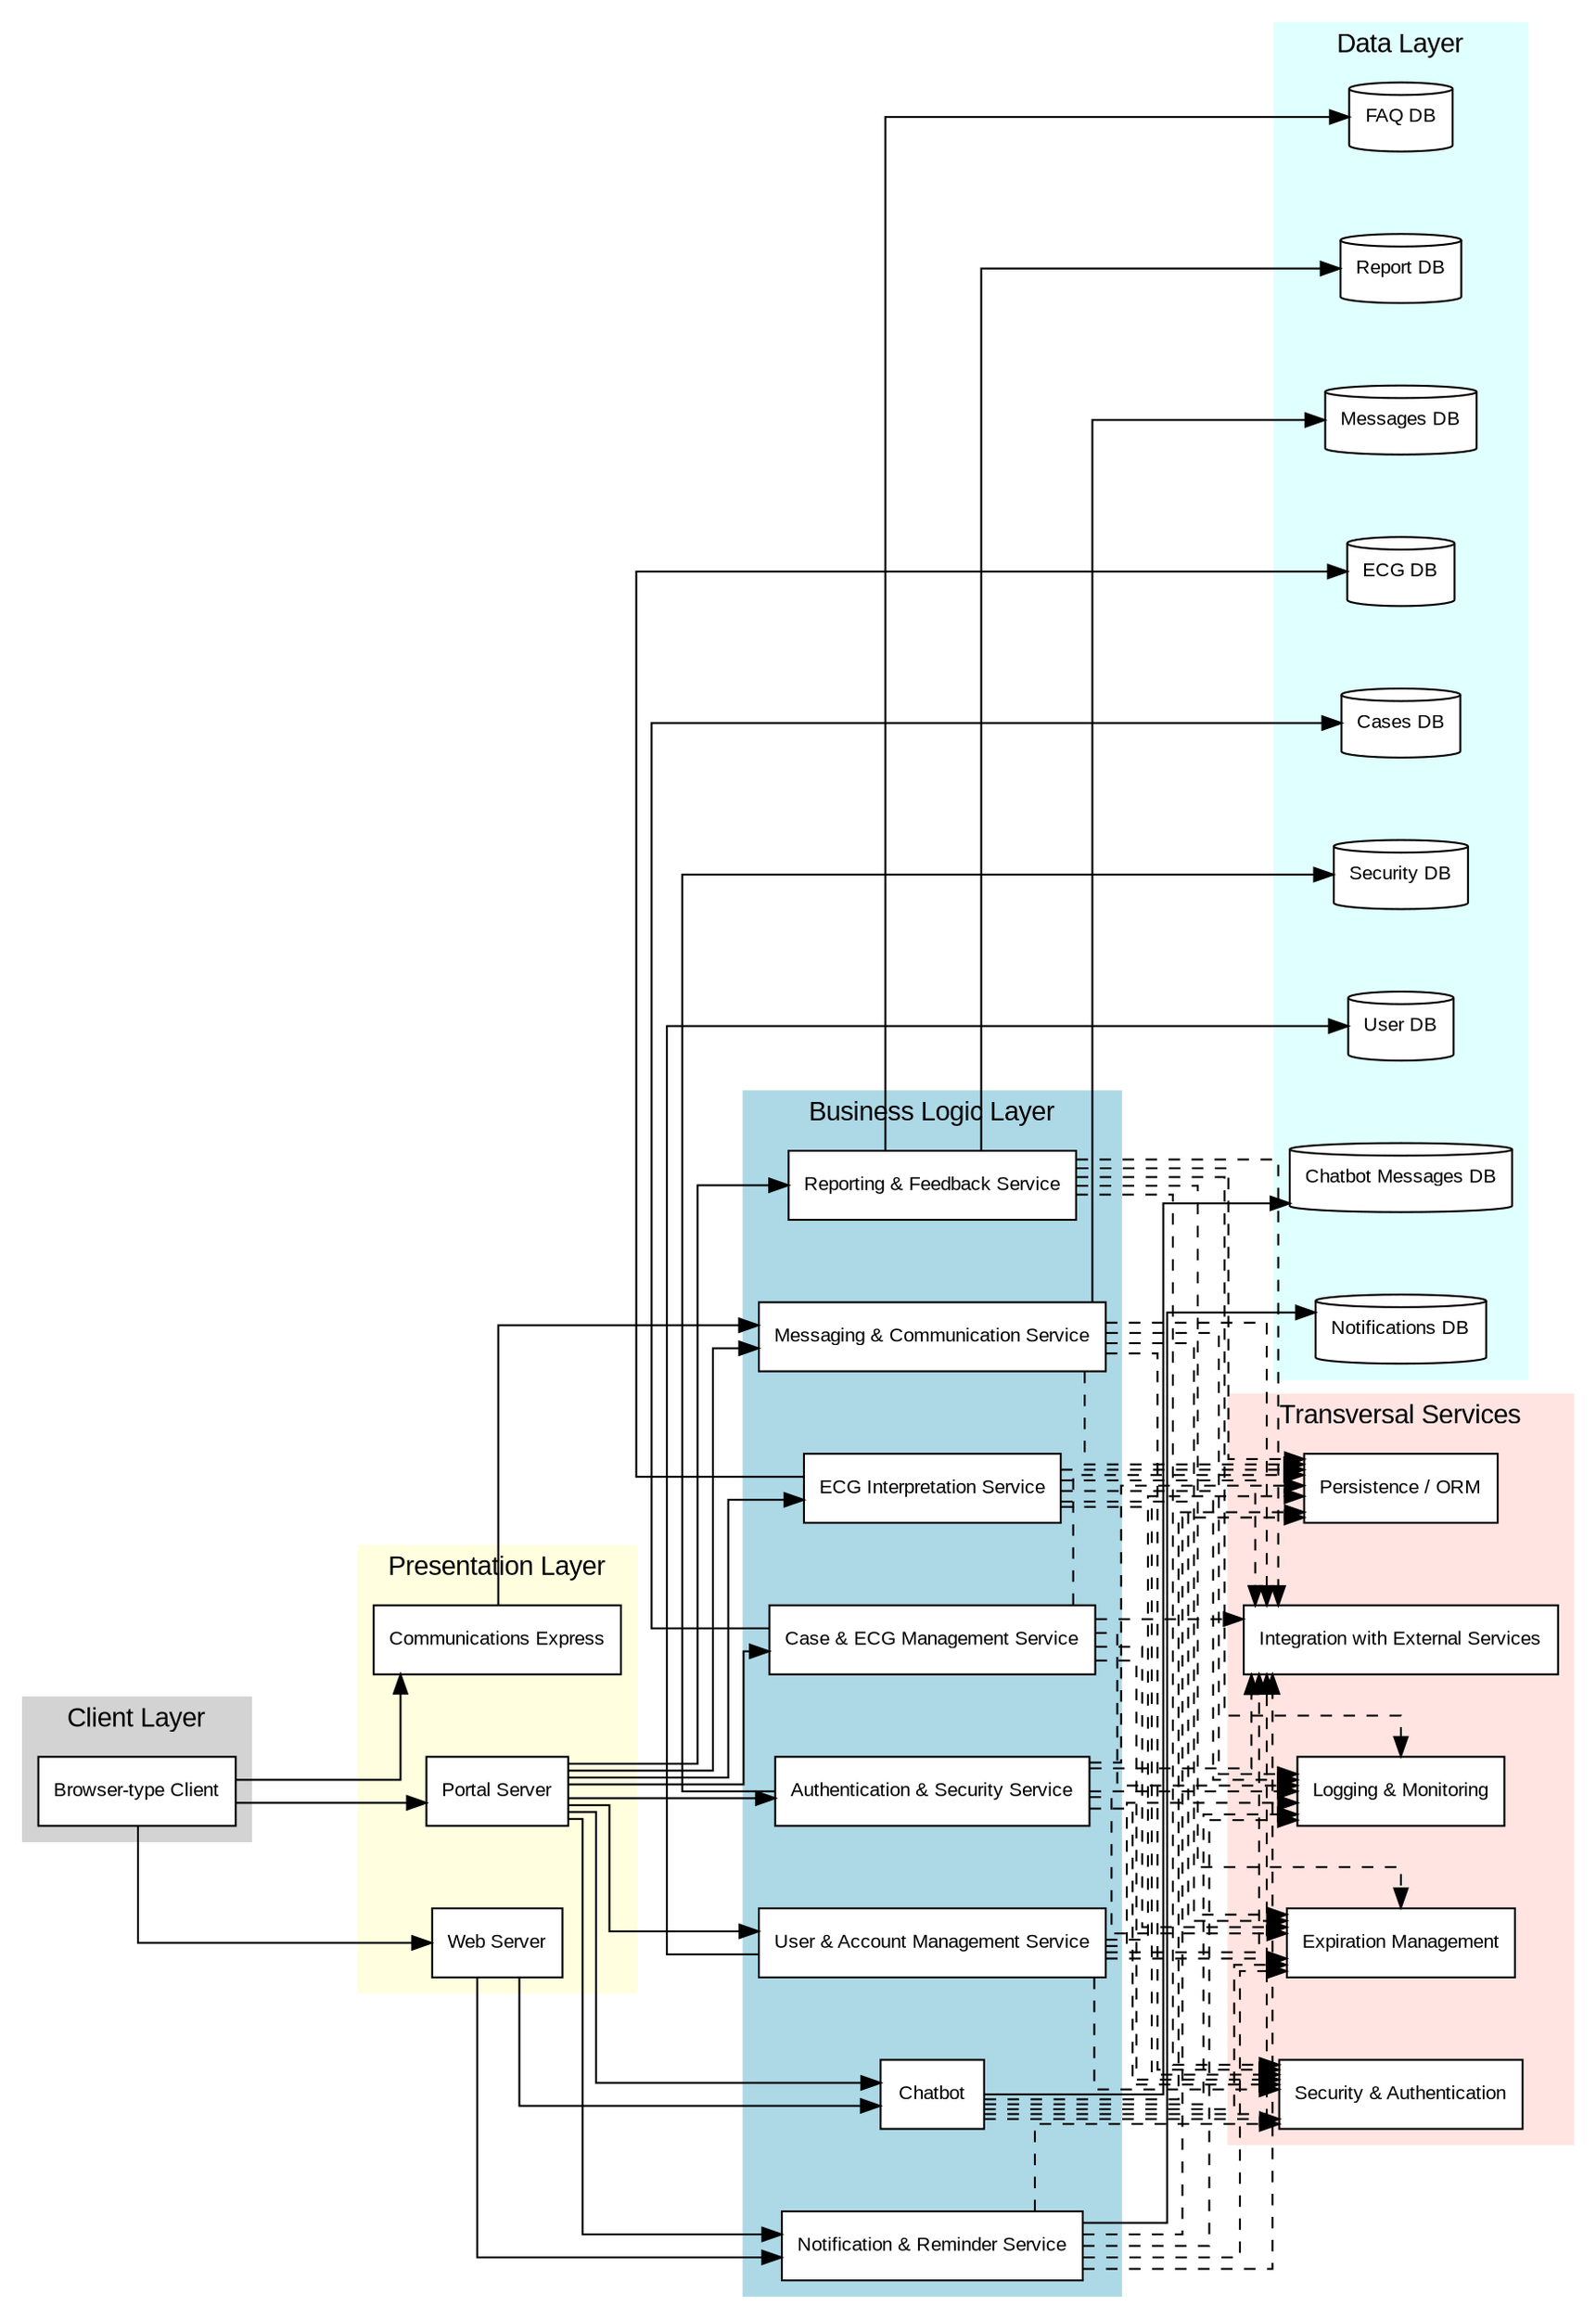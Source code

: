 digraph Architecture {
    rankdir=LR;
    splines=ortho;
    nodesep=0.6;
    ranksep=1.0;
    fontname="Arial";

    node [shape=rectangle style=filled fontname="Arial" fontsize=10];

    // --- Layers ---
    subgraph cluster_client {
        label="Client Layer";
        style=filled;
        color=lightgrey;
        Client [label="Browser-type Client", shape=rectangle, fillcolor=white];
    }

    subgraph cluster_presentation {
        label="Presentation Layer";
        style=filled;
        color=lightyellow;
        Portal [label="Portal Server", fillcolor=white];
        CommExpress [label="Communications Express", fillcolor=white];
        WebServer [label="Web Server", fillcolor=white];
    }

    subgraph cluster_business {
        label="Business Logic Layer";
        style=filled;
        color=lightblue;
        Auth [label="Authentication & Security Service", fillcolor=white];
        UserMgmt [label="User & Account Management Service", fillcolor=white];
        Messaging [label="Messaging & Communication Service", fillcolor=white];
        CaseMgmt [label="Case & ECG Management Service", fillcolor=white];
        ECGInterp [label="ECG Interpretation Service", fillcolor=white];
        Reporting [label="Reporting & Feedback Service", fillcolor=white];
        Chatbot [label="Chatbot", fillcolor=white];
        Reminder [label="Notification & Reminder Service", fillcolor=white];
    }

    subgraph cluster_data {
        label="Data Layer";
        style=filled;
        color=lightcyan;
        SecurityDB [label="Security DB", fillcolor=white, shape=cylinder];
        UserDB [label="User DB", fillcolor=white, shape=cylinder];
        MsgDB [label="Messages DB", fillcolor=white, shape=cylinder];
        ECGDB [label="ECG DB", fillcolor=white, shape=cylinder];
        CasesDB [label="Cases DB", fillcolor=white, shape=cylinder];
        ReportDB [label="Report DB", fillcolor=white, shape=cylinder];
        FAQDB [label="FAQ DB", fillcolor=white, shape=cylinder];
        ChatbotDB [label="Chatbot Messages DB", fillcolor=white, shape=cylinder];
        NotifDB [label="Notifications DB", fillcolor=white, shape=cylinder];
    }

    subgraph cluster_services {
        label="Transversal Services";
        style=filled;
        color=mistyrose;
        SecAuth [label="Security & Authentication", fillcolor=white];
        Persistence [label="Persistence / ORM", fillcolor=white];
        Integration [label="Integration with External Services", fillcolor=white];
        Logging [label="Logging & Monitoring", fillcolor=white];
        Expiration [label="Expiration Management", fillcolor=white];
    }

    // --- Connections ---
    Client -> Portal;
    Client -> CommExpress;
    Client -> WebServer;

    Portal -> {Auth UserMgmt Messaging CaseMgmt ECGInterp Reporting Chatbot Reminder};
    CommExpress -> Messaging;
    WebServer -> {Chatbot Reminder};

    Auth -> SecurityDB;
    UserMgmt -> UserDB;
    Messaging -> MsgDB;
    CaseMgmt -> CasesDB;
    ECGInterp -> ECGDB;
    Reporting -> ReportDB;
    Chatbot -> ChatbotDB;
    Reminder -> NotifDB;

    Reporting -> FAQDB;

    // Transversal applies to all business logic services
    {Auth UserMgmt Messaging CaseMgmt ECGInterp Reporting Chatbot Reminder} -> SecAuth [style=dashed];
    {Auth UserMgmt Messaging CaseMgmt ECGInterp Reporting Chatbot Reminder} -> Persistence [style=dashed];
    {Auth UserMgmt Messaging CaseMgmt ECGInterp Reporting Chatbot Reminder} -> Integration [style=dashed];
    {Auth UserMgmt Messaging CaseMgmt ECGInterp Reporting Chatbot Reminder} -> Logging [style=dashed];
    {Auth UserMgmt Messaging CaseMgmt ECGInterp Reporting Chatbot Reminder} -> Expiration [style=dashed];
}
